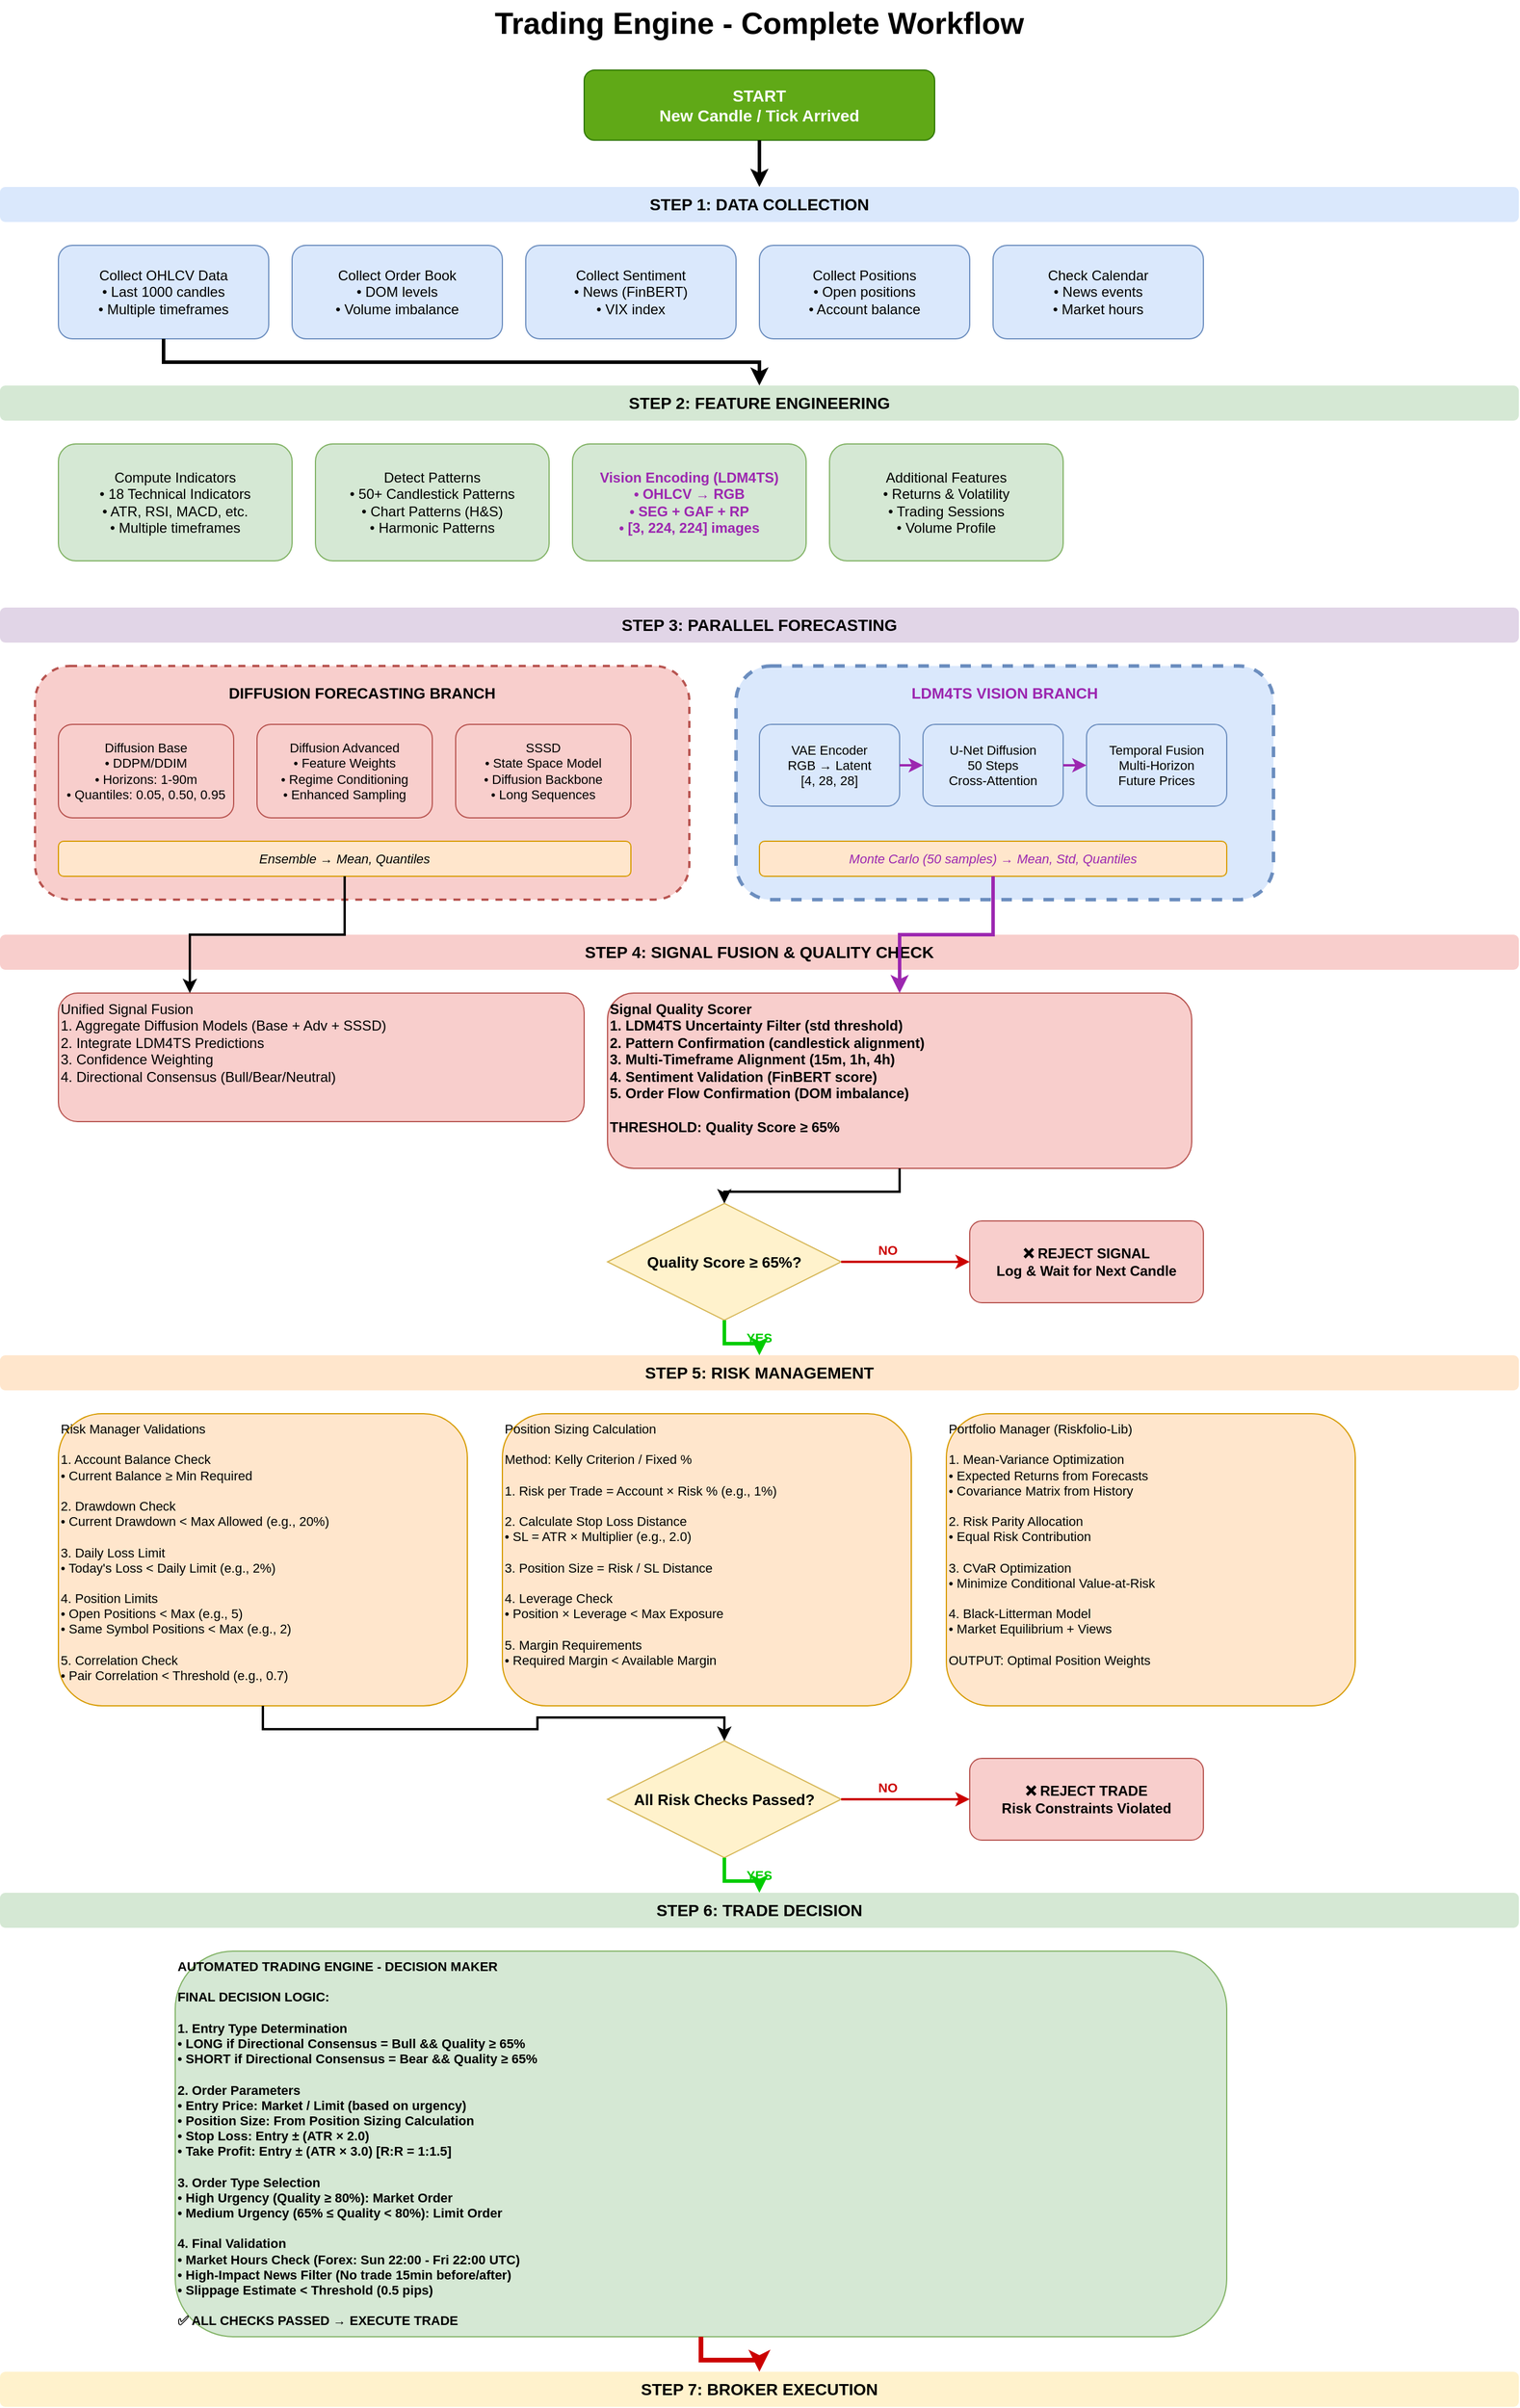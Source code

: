 <mxfile version="24.0.0">
  <diagram name="Trading Engine Workflow" id="trading-workflow">
    <mxGraphModel dx="1800" dy="1200" grid="1" gridSize="10" guides="1" tooltips="1" connect="1" arrows="1" fold="1" page="1" pageScale="1" pageWidth="1400" pageHeight="2200" math="0" shadow="0">
      <root>
        <mxCell id="0" />
        <mxCell id="1" parent="0" />
        
        <!-- TITLE -->
        <mxCell id="title" value="Trading Engine - Complete Workflow" style="text;html=1;strokeColor=none;fillColor=none;align=center;verticalAlign=middle;whiteSpace=wrap;rounded=0;fontSize=26;fontStyle=1" vertex="1" parent="1">
          <mxGeometry x="300" y="20" width="800" height="40" as="geometry" />
        </mxCell>
        
        <!-- START -->
        <mxCell id="start" value="START&#xa;New Candle / Tick Arrived" style="rounded=1;whiteSpace=wrap;html=1;fillColor=#60a917;strokeColor=#2D7600;fontSize=14;fontStyle=1;fontColor=#ffffff;" vertex="1" parent="1">
          <mxGeometry x="550" y="80" width="300" height="60" as="geometry" />
        </mxCell>
        
        <!-- STEP 1: DATA COLLECTION -->
        <mxCell id="step1-title" value="STEP 1: DATA COLLECTION" style="text;html=1;strokeColor=none;fillColor=#dae8fc;align=center;verticalAlign=middle;whiteSpace=wrap;rounded=1;fontSize=14;fontStyle=1" vertex="1" parent="1">
          <mxGeometry x="50" y="180" width="1300" height="30" as="geometry" />
        </mxCell>
        
        <mxCell id="collect-ohlcv" value="Collect OHLCV Data&#xa;• Last 1000 candles&#xa;• Multiple timeframes" style="rounded=1;whiteSpace=wrap;html=1;fillColor=#dae8fc;strokeColor=#6c8ebf;fontSize=12;" vertex="1" parent="1">
          <mxGeometry x="100" y="230" width="180" height="80" as="geometry" />
        </mxCell>
        
        <mxCell id="collect-orderbook" value="Collect Order Book&#xa;• DOM levels&#xa;• Volume imbalance" style="rounded=1;whiteSpace=wrap;html=1;fillColor=#dae8fc;strokeColor=#6c8ebf;fontSize=12;" vertex="1" parent="1">
          <mxGeometry x="300" y="230" width="180" height="80" as="geometry" />
        </mxCell>
        
        <mxCell id="collect-sentiment" value="Collect Sentiment&#xa;• News (FinBERT)&#xa;• VIX index" style="rounded=1;whiteSpace=wrap;html=1;fillColor=#dae8fc;strokeColor=#6c8ebf;fontSize=12;" vertex="1" parent="1">
          <mxGeometry x="500" y="230" width="180" height="80" as="geometry" />
        </mxCell>
        
        <mxCell id="collect-positions" value="Collect Positions&#xa;• Open positions&#xa;• Account balance" style="rounded=1;whiteSpace=wrap;html=1;fillColor=#dae8fc;strokeColor=#6c8ebf;fontSize=12;" vertex="1" parent="1">
          <mxGeometry x="700" y="230" width="180" height="80" as="geometry" />
        </mxCell>
        
        <mxCell id="collect-calendar" value="Check Calendar&#xa;• News events&#xa;• Market hours" style="rounded=1;whiteSpace=wrap;html=1;fillColor=#dae8fc;strokeColor=#6c8ebf;fontSize=12;" vertex="1" parent="1">
          <mxGeometry x="900" y="230" width="180" height="80" as="geometry" />
        </mxCell>
        
        <!-- Arrow Start to Step 1 -->
        <mxCell id="arrow-start-to-step1" style="edgeStyle=orthogonalEdgeStyle;rounded=0;orthogonalLoop=1;jettySize=auto;html=1;exitX=0.5;exitY=1;exitDx=0;exitDy=0;entryX=0.5;entryY=0;entryDx=0;entryDy=0;strokeWidth=3;" edge="1" parent="1" source="start" target="step1-title">
          <mxGeometry relative="1" as="geometry" />
        </mxCell>
        
        <!-- STEP 2: FEATURE ENGINEERING -->
        <mxCell id="step2-title" value="STEP 2: FEATURE ENGINEERING" style="text;html=1;strokeColor=none;fillColor=#d5e8d4;align=center;verticalAlign=middle;whiteSpace=wrap;rounded=1;fontSize=14;fontStyle=1" vertex="1" parent="1">
          <mxGeometry x="50" y="350" width="1300" height="30" as="geometry" />
        </mxCell>
        
        <mxCell id="compute-indicators" value="Compute Indicators&#xa;• 18 Technical Indicators&#xa;• ATR, RSI, MACD, etc.&#xa;• Multiple timeframes" style="rounded=1;whiteSpace=wrap;html=1;fillColor=#d5e8d4;strokeColor=#82b366;fontSize=12;" vertex="1" parent="1">
          <mxGeometry x="100" y="400" width="200" height="100" as="geometry" />
        </mxCell>
        
        <mxCell id="detect-patterns" value="Detect Patterns&#xa;• 50+ Candlestick Patterns&#xa;• Chart Patterns (H&amp;S)&#xa;• Harmonic Patterns" style="rounded=1;whiteSpace=wrap;html=1;fillColor=#d5e8d4;strokeColor=#82b366;fontSize=12;" vertex="1" parent="1">
          <mxGeometry x="320" y="400" width="200" height="100" as="geometry" />
        </mxCell>
        
        <mxCell id="vision-encoding-step" value="Vision Encoding (LDM4TS)&#xa;• OHLCV → RGB&#xa;• SEG + GAF + RP&#xa;• [3, 224, 224] images" style="rounded=1;whiteSpace=wrap;html=1;fillColor=#d5e8d4;strokeColor=#82b366;fontSize=12;fontColor=#9C27B0;fontStyle=1" vertex="1" parent="1">
          <mxGeometry x="540" y="400" width="200" height="100" as="geometry" />
        </mxCell>
        
        <mxCell id="compute-features" value="Additional Features&#xa;• Returns &amp; Volatility&#xa;• Trading Sessions&#xa;• Volume Profile" style="rounded=1;whiteSpace=wrap;html=1;fillColor=#d5e8d4;strokeColor=#82b366;fontSize=12;" vertex="1" parent="1">
          <mxGeometry x="760" y="400" width="200" height="100" as="geometry" />
        </mxCell>
        
        <!-- Arrow Step 1 to Step 2 -->
        <mxCell id="arrow-step1-to-step2" style="edgeStyle=orthogonalEdgeStyle;rounded=0;orthogonalLoop=1;jettySize=auto;html=1;exitX=0.5;exitY=1;exitDx=0;exitDy=0;entryX=0.5;entryY=0;entryDx=0;entryDy=0;strokeWidth=3;" edge="1" parent="1" source="collect-ohlcv" target="step2-title">
          <mxGeometry relative="1" as="geometry" />
        </mxCell>
        
        <!-- STEP 3: FORECASTING -->
        <mxCell id="step3-title" value="STEP 3: PARALLEL FORECASTING" style="text;html=1;strokeColor=none;fillColor=#e1d5e7;align=center;verticalAlign=middle;whiteSpace=wrap;rounded=1;fontSize=14;fontStyle=1" vertex="1" parent="1">
          <mxGeometry x="50" y="540" width="1300" height="30" as="geometry" />
        </mxCell>
        
        <!-- Diffusion Branch -->
        <mxCell id="diffusion-branch" value="" style="rounded=1;whiteSpace=wrap;html=1;fillColor=#f8cecc;strokeColor=#b85450;strokeWidth=2;dashed=1;" vertex="1" parent="1">
          <mxGeometry x="80" y="590" width="560" height="200" as="geometry" />
        </mxCell>
        
        <mxCell id="diffusion-label" value="DIFFUSION FORECASTING BRANCH" style="text;html=1;strokeColor=none;fillColor=none;align=center;verticalAlign=middle;whiteSpace=wrap;rounded=0;fontSize=13;fontStyle=1" vertex="1" parent="1">
          <mxGeometry x="200" y="600" width="320" height="25" as="geometry" />
        </mxCell>
        
        <mxCell id="diffusion-base-forecast" value="Diffusion Base&#xa;• DDPM/DDIM&#xa;• Horizons: 1-90m&#xa;• Quantiles: 0.05, 0.50, 0.95" style="rounded=1;whiteSpace=wrap;html=1;fillColor=#f8cecc;strokeColor=#b85450;fontSize=11;" vertex="1" parent="1">
          <mxGeometry x="100" y="640" width="150" height="80" as="geometry" />
        </mxCell>
        
        <mxCell id="diffusion-adv-forecast" value="Diffusion Advanced&#xa;• Feature Weights&#xa;• Regime Conditioning&#xa;• Enhanced Sampling" style="rounded=1;whiteSpace=wrap;html=1;fillColor=#f8cecc;strokeColor=#b85450;fontSize=11;" vertex="1" parent="1">
          <mxGeometry x="270" y="640" width="150" height="80" as="geometry" />
        </mxCell>
        
        <mxCell id="sssd-forecast" value="SSSD&#xa;• State Space Model&#xa;• Diffusion Backbone&#xa;• Long Sequences" style="rounded=1;whiteSpace=wrap;html=1;fillColor=#f8cecc;strokeColor=#b85450;fontSize=11;" vertex="1" parent="1">
          <mxGeometry x="440" y="640" width="150" height="80" as="geometry" />
        </mxCell>
        
        <mxCell id="diffusion-output" value="Ensemble → Mean, Quantiles" style="rounded=1;whiteSpace=wrap;html=1;fillColor=#ffe6cc;strokeColor=#d79b00;fontSize=11;fontStyle=2" vertex="1" parent="1">
          <mxGeometry x="100" y="740" width="490" height="30" as="geometry" />
        </mxCell>
        
        <!-- LDM4TS Branch -->
        <mxCell id="ldm4ts-branch" value="" style="rounded=1;whiteSpace=wrap;html=1;fillColor=#dae8fc;strokeColor=#6c8ebf;strokeWidth=3;dashed=1;" vertex="1" parent="1">
          <mxGeometry x="680" y="590" width="460" height="200" as="geometry" />
        </mxCell>
        
        <mxCell id="ldm4ts-label" value="LDM4TS VISION BRANCH" style="text;html=1;strokeColor=none;fillColor=none;align=center;verticalAlign=middle;whiteSpace=wrap;rounded=0;fontSize=13;fontStyle=1;fontColor=#9C27B0;" vertex="1" parent="1">
          <mxGeometry x="780" y="600" width="260" height="25" as="geometry" />
        </mxCell>
        
        <mxCell id="ldm4ts-vae-step" value="VAE Encoder&#xa;RGB → Latent&#xa;[4, 28, 28]" style="rounded=1;whiteSpace=wrap;html=1;fillColor=#dae8fc;strokeColor=#6c8ebf;fontSize=11;" vertex="1" parent="1">
          <mxGeometry x="700" y="640" width="120" height="70" as="geometry" />
        </mxCell>
        
        <mxCell id="ldm4ts-unet-step" value="U-Net Diffusion&#xa;50 Steps&#xa;Cross-Attention" style="rounded=1;whiteSpace=wrap;html=1;fillColor=#dae8fc;strokeColor=#6c8ebf;fontSize=11;" vertex="1" parent="1">
          <mxGeometry x="840" y="640" width="120" height="70" as="geometry" />
        </mxCell>
        
        <mxCell id="ldm4ts-temporal-step" value="Temporal Fusion&#xa;Multi-Horizon&#xa;Future Prices" style="rounded=1;whiteSpace=wrap;html=1;fillColor=#dae8fc;strokeColor=#6c8ebf;fontSize=11;" vertex="1" parent="1">
          <mxGeometry x="980" y="640" width="120" height="70" as="geometry" />
        </mxCell>
        
        <mxCell id="ldm4ts-output" value="Monte Carlo (50 samples) → Mean, Std, Quantiles" style="rounded=1;whiteSpace=wrap;html=1;fillColor=#ffe6cc;strokeColor=#d79b00;fontSize=11;fontStyle=2;fontColor=#9C27B0;" vertex="1" parent="1">
          <mxGeometry x="700" y="740" width="400" height="30" as="geometry" />
        </mxCell>
        
        <!-- Arrows within LDM4TS -->
        <mxCell id="arrow-vae-unet" style="edgeStyle=orthogonalEdgeStyle;rounded=0;orthogonalLoop=1;jettySize=auto;html=1;exitX=1;exitY=0.5;exitDx=0;exitDy=0;entryX=0;entryY=0.5;entryDx=0;entryDy=0;strokeWidth=2;strokeColor=#9C27B0;" edge="1" parent="1" source="ldm4ts-vae-step" target="ldm4ts-unet-step">
          <mxGeometry relative="1" as="geometry" />
        </mxCell>
        
        <mxCell id="arrow-unet-temporal" style="edgeStyle=orthogonalEdgeStyle;rounded=0;orthogonalLoop=1;jettySize=auto;html=1;exitX=1;exitY=0.5;exitDx=0;exitDy=0;entryX=0;entryY=0.5;entryDx=0;entryDy=0;strokeWidth=2;strokeColor=#9C27B0;" edge="1" parent="1" source="ldm4ts-unet-step" target="ldm4ts-temporal-step">
          <mxGeometry relative="1" as="geometry" />
        </mxCell>
        
        <!-- STEP 4: SIGNAL FUSION -->
        <mxCell id="step4-title" value="STEP 4: SIGNAL FUSION &amp; QUALITY CHECK" style="text;html=1;strokeColor=none;fillColor=#f8cecc;align=center;verticalAlign=middle;whiteSpace=wrap;rounded=1;fontSize=14;fontStyle=1" vertex="1" parent="1">
          <mxGeometry x="50" y="820" width="1300" height="30" as="geometry" />
        </mxCell>
        
        <mxCell id="signal-aggregation" value="Unified Signal Fusion&#xa;1. Aggregate Diffusion Models (Base + Adv + SSSD)&#xa;2. Integrate LDM4TS Predictions&#xa;3. Confidence Weighting&#xa;4. Directional Consensus (Bull/Bear/Neutral)" style="rounded=1;whiteSpace=wrap;html=1;fillColor=#f8cecc;strokeColor=#b85450;fontSize=12;align=left;verticalAlign=top;" vertex="1" parent="1">
          <mxGeometry x="100" y="870" width="450" height="110" as="geometry" />
        </mxCell>
        
        <mxCell id="quality-check" value="Signal Quality Scorer&#xa;1. LDM4TS Uncertainty Filter (std threshold)&#xa;2. Pattern Confirmation (candlestick alignment)&#xa;3. Multi-Timeframe Alignment (15m, 1h, 4h)&#xa;4. Sentiment Validation (FinBERT score)&#xa;5. Order Flow Confirmation (DOM imbalance)&#xa;&#xa;THRESHOLD: Quality Score ≥ 65%" style="rounded=1;whiteSpace=wrap;html=1;fillColor=#f8cecc;strokeColor=#b85450;fontSize=12;align=left;verticalAlign=top;fontStyle=1" vertex="1" parent="1">
          <mxGeometry x="570" y="870" width="500" height="150" as="geometry" />
        </mxCell>
        
        <!-- Arrows Step 3 to 4 -->
        <mxCell id="arrow-diffusion-to-fusion" style="edgeStyle=orthogonalEdgeStyle;rounded=0;orthogonalLoop=1;jettySize=auto;html=1;exitX=0.5;exitY=1;exitDx=0;exitDy=0;entryX=0.25;entryY=0;entryDx=0;entryDy=0;strokeWidth=2;" edge="1" parent="1" source="diffusion-output" target="signal-aggregation">
          <mxGeometry relative="1" as="geometry" />
        </mxCell>
        
        <mxCell id="arrow-ldm4ts-to-quality" style="edgeStyle=orthogonalEdgeStyle;rounded=0;orthogonalLoop=1;jettySize=auto;html=1;exitX=0.5;exitY=1;exitDx=0;exitDy=0;entryX=0.5;entryY=0;entryDx=0;entryDy=0;strokeWidth=3;strokeColor=#9C27B0;" edge="1" parent="1" source="ldm4ts-output" target="quality-check">
          <mxGeometry relative="1" as="geometry" />
        </mxCell>
        
        <!-- DECISION GATE 1 -->
        <mxCell id="decision-gate1" value="Quality Score ≥ 65%?" style="rhombus;whiteSpace=wrap;html=1;fillColor=#fff2cc;strokeColor=#d6b656;fontSize=13;fontStyle=1" vertex="1" parent="1">
          <mxGeometry x="570" y="1050" width="200" height="100" as="geometry" />
        </mxCell>
        
        <mxCell id="arrow-quality-to-gate1" style="edgeStyle=orthogonalEdgeStyle;rounded=0;orthogonalLoop=1;jettySize=auto;html=1;exitX=0.5;exitY=1;exitDx=0;exitDy=0;entryX=0.5;entryY=0;entryDx=0;entryDy=0;strokeWidth=2;" edge="1" parent="1" source="quality-check" target="decision-gate1">
          <mxGeometry relative="1" as="geometry" />
        </mxCell>
        
        <mxCell id="gate1-reject" value="❌ REJECT SIGNAL&#xa;Log &amp; Wait for Next Candle" style="rounded=1;whiteSpace=wrap;html=1;fillColor=#f8cecc;strokeColor=#b85450;fontSize=12;fontStyle=1" vertex="1" parent="1">
          <mxGeometry x="880" y="1065" width="200" height="70" as="geometry" />
        </mxCell>
        
        <mxCell id="arrow-gate1-reject" style="edgeStyle=orthogonalEdgeStyle;rounded=0;orthogonalLoop=1;jettySize=auto;html=1;exitX=1;exitY=0.5;exitDx=0;exitDy=0;entryX=0;entryY=0.5;entryDx=0;entryDy=0;strokeWidth=2;strokeColor=#CC0000;" edge="1" parent="1" source="decision-gate1" target="gate1-reject">
          <mxGeometry relative="1" as="geometry" />
        </mxCell>
        
        <mxCell id="gate1-reject-label" value="NO" style="text;html=1;strokeColor=none;fillColor=none;align=center;verticalAlign=middle;whiteSpace=wrap;rounded=0;fontSize=11;fontStyle=1;fontColor=#CC0000;" vertex="1" parent="1">
          <mxGeometry x="790" y="1080" width="40" height="20" as="geometry" />
        </mxCell>
        
        <!-- STEP 5: RISK MANAGEMENT -->
        <mxCell id="step5-title" value="STEP 5: RISK MANAGEMENT" style="text;html=1;strokeColor=none;fillColor=#ffe6cc;align=center;verticalAlign=middle;whiteSpace=wrap;rounded=1;fontSize=14;fontStyle=1" vertex="1" parent="1">
          <mxGeometry x="50" y="1180" width="1300" height="30" as="geometry" />
        </mxCell>
        
        <mxCell id="arrow-gate1-pass" style="edgeStyle=orthogonalEdgeStyle;rounded=0;orthogonalLoop=1;jettySize=auto;html=1;exitX=0.5;exitY=1;exitDx=0;exitDy=0;entryX=0.5;entryY=0;entryDx=0;entryDy=0;strokeWidth=3;strokeColor=#00CC00;" edge="1" parent="1" source="decision-gate1" target="step5-title">
          <mxGeometry relative="1" as="geometry" />
        </mxCell>
        
        <mxCell id="gate1-pass-label" value="YES" style="text;html=1;strokeColor=none;fillColor=none;align=center;verticalAlign=middle;whiteSpace=wrap;rounded=0;fontSize=11;fontStyle=1;fontColor=#00CC00;" vertex="1" parent="1">
          <mxGeometry x="680" y="1155" width="40" height="20" as="geometry" />
        </mxCell>
        
        <mxCell id="risk-checks" value="Risk Manager Validations&#xa;&#xa;1. Account Balance Check&#xa;   • Current Balance ≥ Min Required&#xa;&#xa;2. Drawdown Check&#xa;   • Current Drawdown &lt; Max Allowed (e.g., 20%)&#xa;&#xa;3. Daily Loss Limit&#xa;   • Today's Loss &lt; Daily Limit (e.g., 2%)&#xa;&#xa;4. Position Limits&#xa;   • Open Positions &lt; Max (e.g., 5)&#xa;   • Same Symbol Positions &lt; Max (e.g., 2)&#xa;&#xa;5. Correlation Check&#xa;   • Pair Correlation &lt; Threshold (e.g., 0.7)" style="rounded=1;whiteSpace=wrap;html=1;fillColor=#ffe6cc;strokeColor=#d79b00;fontSize=11;align=left;verticalAlign=top;" vertex="1" parent="1">
          <mxGeometry x="100" y="1230" width="350" height="250" as="geometry" />
        </mxCell>
        
        <mxCell id="position-sizing" value="Position Sizing Calculation&#xa;&#xa;Method: Kelly Criterion / Fixed %&#xa;&#xa;1. Risk per Trade = Account × Risk % (e.g., 1%)&#xa;&#xa;2. Calculate Stop Loss Distance&#xa;   • SL = ATR × Multiplier (e.g., 2.0)&#xa;&#xa;3. Position Size = Risk / SL Distance&#xa;&#xa;4. Leverage Check&#xa;   • Position × Leverage &lt; Max Exposure&#xa;&#xa;5. Margin Requirements&#xa;   • Required Margin &lt; Available Margin" style="rounded=1;whiteSpace=wrap;html=1;fillColor=#ffe6cc;strokeColor=#d79b00;fontSize=11;align=left;verticalAlign=top;" vertex="1" parent="1">
          <mxGeometry x="480" y="1230" width="350" height="250" as="geometry" />
        </mxCell>
        
        <mxCell id="portfolio-optimization" value="Portfolio Manager (Riskfolio-Lib)&#xa;&#xa;1. Mean-Variance Optimization&#xa;   • Expected Returns from Forecasts&#xa;   • Covariance Matrix from History&#xa;&#xa;2. Risk Parity Allocation&#xa;   • Equal Risk Contribution&#xa;&#xa;3. CVaR Optimization&#xa;   • Minimize Conditional Value-at-Risk&#xa;&#xa;4. Black-Litterman Model&#xa;   • Market Equilibrium + Views&#xa;&#xa;OUTPUT: Optimal Position Weights" style="rounded=1;whiteSpace=wrap;html=1;fillColor=#ffe6cc;strokeColor=#d79b00;fontSize=11;align=left;verticalAlign=top;" vertex="1" parent="1">
          <mxGeometry x="860" y="1230" width="350" height="250" as="geometry" />
        </mxCell>
        
        <!-- DECISION GATE 2 -->
        <mxCell id="decision-gate2" value="All Risk Checks Passed?" style="rhombus;whiteSpace=wrap;html=1;fillColor=#fff2cc;strokeColor=#d6b656;fontSize=13;fontStyle=1" vertex="1" parent="1">
          <mxGeometry x="570" y="1510" width="200" height="100" as="geometry" />
        </mxCell>
        
        <mxCell id="arrow-risk-to-gate2" style="edgeStyle=orthogonalEdgeStyle;rounded=0;orthogonalLoop=1;jettySize=auto;html=1;exitX=0.5;exitY=1;exitDx=0;exitDy=0;entryX=0.5;entryY=0;entryDx=0;entryDy=0;strokeWidth=2;" edge="1" parent="1" source="risk-checks" target="decision-gate2">
          <mxGeometry relative="1" as="geometry" />
        </mxCell>
        
        <mxCell id="gate2-reject" value="❌ REJECT TRADE&#xa;Risk Constraints Violated" style="rounded=1;whiteSpace=wrap;html=1;fillColor=#f8cecc;strokeColor=#b85450;fontSize=12;fontStyle=1" vertex="1" parent="1">
          <mxGeometry x="880" y="1525" width="200" height="70" as="geometry" />
        </mxCell>
        
        <mxCell id="arrow-gate2-reject" style="edgeStyle=orthogonalEdgeStyle;rounded=0;orthogonalLoop=1;jettySize=auto;html=1;exitX=1;exitY=0.5;exitDx=0;exitDy=0;entryX=0;entryY=0.5;entryDx=0;entryDy=0;strokeWidth=2;strokeColor=#CC0000;" edge="1" parent="1" source="decision-gate2" target="gate2-reject">
          <mxGeometry relative="1" as="geometry" />
        </mxCell>
        
        <mxCell id="gate2-reject-label" value="NO" style="text;html=1;strokeColor=none;fillColor=none;align=center;verticalAlign=middle;whiteSpace=wrap;rounded=0;fontSize=11;fontStyle=1;fontColor=#CC0000;" vertex="1" parent="1">
          <mxGeometry x="790" y="1540" width="40" height="20" as="geometry" />
        </mxCell>
        
        <!-- STEP 6: TRADE DECISION -->
        <mxCell id="step6-title" value="STEP 6: TRADE DECISION" style="text;html=1;strokeColor=none;fillColor=#d5e8d4;align=center;verticalAlign=middle;whiteSpace=wrap;rounded=1;fontSize=14;fontStyle=1" vertex="1" parent="1">
          <mxGeometry x="50" y="1640" width="1300" height="30" as="geometry" />
        </mxCell>
        
        <mxCell id="arrow-gate2-pass" style="edgeStyle=orthogonalEdgeStyle;rounded=0;orthogonalLoop=1;jettySize=auto;html=1;exitX=0.5;exitY=1;exitDx=0;exitDy=0;entryX=0.5;entryY=0;entryDx=0;entryDy=0;strokeWidth=3;strokeColor=#00CC00;" edge="1" parent="1" source="decision-gate2" target="step6-title">
          <mxGeometry relative="1" as="geometry" />
        </mxCell>
        
        <mxCell id="gate2-pass-label" value="YES" style="text;html=1;strokeColor=none;fillColor=none;align=center;verticalAlign=middle;whiteSpace=wrap;rounded=0;fontSize=11;fontStyle=1;fontColor=#00CC00;" vertex="1" parent="1">
          <mxGeometry x="680" y="1615" width="40" height="20" as="geometry" />
        </mxCell>
        
        <mxCell id="trade-decision" value="AUTOMATED TRADING ENGINE - DECISION MAKER&#xa;&#xa;FINAL DECISION LOGIC:&#xa;&#xa;1. Entry Type Determination&#xa;   • LONG if Directional Consensus = Bull &amp;&amp; Quality ≥ 65%&#xa;   • SHORT if Directional Consensus = Bear &amp;&amp; Quality ≥ 65%&#xa;&#xa;2. Order Parameters&#xa;   • Entry Price: Market / Limit (based on urgency)&#xa;   • Position Size: From Position Sizing Calculation&#xa;   • Stop Loss: Entry ± (ATR × 2.0)&#xa;   • Take Profit: Entry ± (ATR × 3.0) [R:R = 1:1.5]&#xa;&#xa;3. Order Type Selection&#xa;   • High Urgency (Quality ≥ 80%): Market Order&#xa;   • Medium Urgency (65% ≤ Quality &lt; 80%): Limit Order&#xa;&#xa;4. Final Validation&#xa;   • Market Hours Check (Forex: Sun 22:00 - Fri 22:00 UTC)&#xa;   • High-Impact News Filter (No trade 15min before/after)&#xa;   • Slippage Estimate &lt; Threshold (0.5 pips)&#xa;&#xa;✅ ALL CHECKS PASSED → EXECUTE TRADE" style="rounded=1;whiteSpace=wrap;html=1;fillColor=#d5e8d4;strokeColor=#82b366;fontSize=11;align=left;verticalAlign=top;fontStyle=1" vertex="1" parent="1">
          <mxGeometry x="200" y="1690" width="900" height="330" as="geometry" />
        </mxCell>
        
        <!-- STEP 7: EXECUTION -->
        <mxCell id="step7-title" value="STEP 7: BROKER EXECUTION" style="text;html=1;strokeColor=none;fillColor=#fff2cc;align=center;verticalAlign=middle;whiteSpace=wrap;rounded=1;fontSize=14;fontStyle=1" vertex="1" parent="1">
          <mxGeometry x="50" y="2050" width="1300" height="30" as="geometry" />
        </mxCell>
        
        <mxCell id="arrow-decision-to-execution" style="edgeStyle=orthogonalEdgeStyle;rounded=0;orthogonalLoop=1;jettySize=auto;html=1;exitX=0.5;exitY=1;exitDx=0;exitDy=0;entryX=0.5;entryY=0;entryDx=0;entryDy=0;strokeWidth=4;strokeColor=#CC0000;" edge="1" parent="1" source="trade-decision" target="step7-title">
          <mxGeometry relative="1" as="geometry" />
        </mxCell>
        
        <mxCell id="broker-execution-detail" value="BROKER API EXECUTION&#xa;(MT5 / OANDA / Interactive Brokers)&#xa;&#xa;1. Send Order to Broker&#xa;   • API Call: Open Position&#xa;   • Order Details: Symbol, Volume, SL, TP&#xa;&#xa;2. Confirmation Received&#xa;   • Order ID, Fill Price, Execution Time&#xa;&#xa;3. Store in Database&#xa;   • trades table (order_id, entry_price, size, sl, tp)&#xa;&#xa;4. Real-time Monitoring&#xa;   • P&amp;L Tracking&#xa;   • SL/TP Hit Detection&#xa;   • Trailing Stop Updates&#xa;&#xa;5. Notifications&#xa;   • Discord Alert: \"🟢 LONG EUR/USD @ 1.085\"&#xa;   • Email Alert (optional)" style="rounded=1;whiteSpace=wrap;html=1;fillColor=#fff2cc;strokeColor=#d6b656;fontSize=12;align=left;verticalAlign=top;fontStyle=1" vertex="1" parent="1">
          <mxGeometry x="300" y="2100" width="700" height="250" as="geometry" />
        </mxCell>
        
        <!-- END -->
        <mxCell id="end-monitoring" value="CONTINUOUS MONITORING&#xa;&#xa;• Position Tracking (real-time P&amp;L)&#xa;• Trailing Stop Adjustments&#xa;• Exit Signal Detection&#xa;• Performance Metrics Logging&#xa;&#xa;→ LOOP BACK TO START FOR NEXT CANDLE" style="rounded=1;whiteSpace=wrap;html=1;fillColor=#a20025;strokeColor=#6F0000;fontSize=13;fontStyle=1;fontColor=#ffffff;" vertex="1" parent="1">
          <mxGeometry x="400" y="2380" width="500" height="140" as="geometry" />
        </mxCell>
        
        <mxCell id="arrow-execution-to-end" style="edgeStyle=orthogonalEdgeStyle;rounded=0;orthogonalLoop=1;jettySize=auto;html=1;exitX=0.5;exitY=1;exitDx=0;exitDy=0;entryX=0.5;entryY=0;entryDx=0;entryDy=0;strokeWidth=3;" edge="1" parent="1" source="broker-execution-detail" target="end-monitoring">
          <mxGeometry relative="1" as="geometry" />
        </mxCell>
        
        <!-- SIDE PANEL: KEY METRICS -->
        <mxCell id="metrics-panel" value="" style="rounded=1;whiteSpace=wrap;html=1;fillColor=#f5f5f5;strokeColor=#666666;strokeWidth=2;dashed=1;" vertex="1" parent="1">
          <mxGeometry x="1200" y="550" width="180" height="520" as="geometry" />
        </mxCell>
        
        <mxCell id="metrics-title" value="KEY METRICS" style="text;html=1;strokeColor=none;fillColor=none;align=center;verticalAlign=middle;whiteSpace=wrap;rounded=0;fontSize=14;fontStyle=1" vertex="1" parent="1">
          <mxGeometry x="1215" y="560" width="150" height="25" as="geometry" />
        </mxCell>
        
        <mxCell id="metric-quality" value="Quality Score&#xa;Threshold: ≥ 65%" style="rounded=1;whiteSpace=wrap;html=1;fillColor=#f8cecc;strokeColor=#b85450;fontSize=10;fontStyle=1" vertex="1" parent="1">
          <mxGeometry x="1215" y="595" width="150" height="40" as="geometry" />
        </mxCell>
        
        <mxCell id="metric-uncertainty" value="LDM4TS Uncertainty&#xa;Max Std: 0.002" style="rounded=1;whiteSpace=wrap;html=1;fillColor=#dae8fc;strokeColor=#6c8ebf;fontSize=10;" vertex="1" parent="1">
          <mxGeometry x="1215" y="645" width="150" height="40" as="geometry" />
        </mxCell>
        
        <mxCell id="metric-risk" value="Risk per Trade&#xa;Default: 1%" style="rounded=1;whiteSpace=wrap;html=1;fillColor=#ffe6cc;strokeColor=#d79b00;fontSize=10;" vertex="1" parent="1">
          <mxGeometry x="1215" y="695" width="150" height="40" as="geometry" />
        </mxCell>
        
        <mxCell id="metric-drawdown" value="Max Drawdown&#xa;Limit: 20%" style="rounded=1;whiteSpace=wrap;html=1;fillColor=#ffe6cc;strokeColor=#d79b00;fontSize=10;" vertex="1" parent="1">
          <mxGeometry x="1215" y="745" width="150" height="40" as="geometry" />
        </mxCell>
        
        <mxCell id="metric-positions" value="Max Positions&#xa;Total: 5 | Same: 2" style="rounded=1;whiteSpace=wrap;html=1;fillColor=#ffe6cc;strokeColor=#d79b00;fontSize=10;" vertex="1" parent="1">
          <mxGeometry x="1215" y="795" width="150" height="40" as="geometry" />
        </mxCell>
        
        <mxCell id="metric-rr" value="Risk:Reward&#xa;Target: 1:1.5" style="rounded=1;whiteSpace=wrap;html=1;fillColor=#d5e8d4;strokeColor=#82b366;fontSize=10;" vertex="1" parent="1">
          <mxGeometry x="1215" y="845" width="150" height="40" as="geometry" />
        </mxCell>
        
        <mxCell id="metric-slippage" value="Max Slippage&#xa;Threshold: 0.5 pips" style="rounded=1;whiteSpace=wrap;html=1;fillColor=#d5e8d4;strokeColor=#82b366;fontSize=10;" vertex="1" parent="1">
          <mxGeometry x="1215" y="895" width="150" height="40" as="geometry" />
        </mxCell>
        
        <mxCell id="metric-atr" value="ATR Multiplier&#xa;SL: 2.0 | TP: 3.0" style="rounded=1;whiteSpace=wrap;html=1;fillColor=#d5e8d4;strokeColor=#82b366;fontSize=10;" vertex="1" parent="1">
          <mxGeometry x="1215" y="945" width="150" height="40" as="geometry" />
        </mxCell>
        
        <mxCell id="metric-correlation" value="Max Correlation&#xa;Limit: 0.7" style="rounded=1;whiteSpace=wrap;html=1;fillColor=#ffe6cc;strokeColor=#d79b00;fontSize=10;" vertex="1" parent="1">
          <mxGeometry x="1215" y="995" width="150" height="40" as="geometry" />
        </mxCell>
        
        <mxCell id="metric-leverage" value="Max Leverage&#xa;Retail: 1:30" style="rounded=1;whiteSpace=wrap;html=1;fillColor=#ffe6cc;strokeColor=#d79b00;fontSize=10;" vertex="1" parent="1">
          <mxGeometry x="1215" y="1020" width="150" height="40" as="geometry" />
        </mxCell>
        
        <!-- FOOTER -->
        <mxCell id="footer-workflow" value="ForexGPT Trading Engine v2.0 - Complete Workflow | Data → Features → Forecasting → Signals → Risk → Decision → Execution" style="text;html=1;strokeColor=none;fillColor=none;align=center;verticalAlign=middle;whiteSpace=wrap;rounded=0;fontSize=11;fontStyle=2;fontColor=#666666;" vertex="1" parent="1">
          <mxGeometry x="200" y="2540" width="1000" height="30" as="geometry" />
        </mxCell>
        
      </root>
    </mxGraphModel>
  </diagram>
</mxfile>
